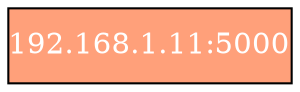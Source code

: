 digraph g{
rankdir=LR;
node [margin=0 shape=box fillcolor=lightsalmon fontcolor=white style=filled];
0[label="192.168.1.11:5000"];
}